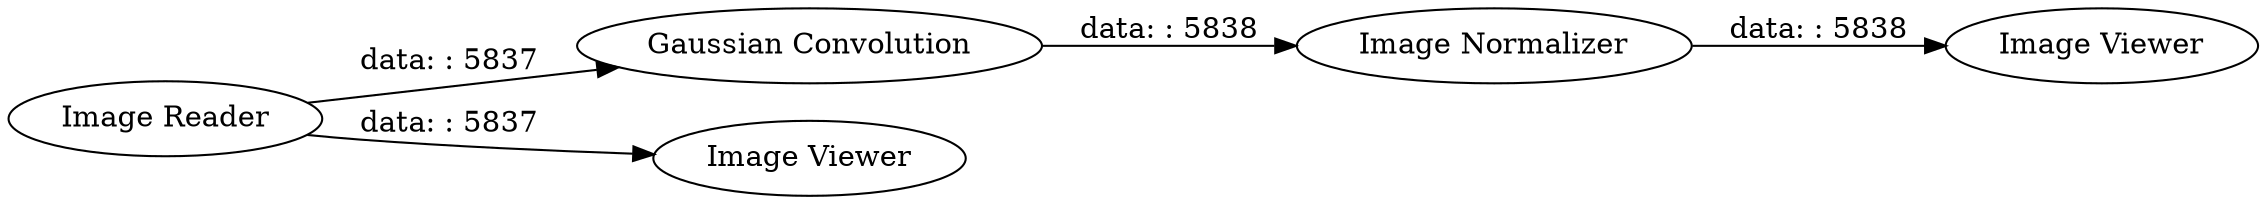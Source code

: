 digraph {
	"-8119531093007336559_3" [label="Image Reader"]
	"-8119531093007336559_5" [label="Image Normalizer"]
	"-8119531093007336559_4" [label="Gaussian Convolution"]
	"-8119531093007336559_7" [label="Image Viewer"]
	"-8119531093007336559_6" [label="Image Viewer"]
	"-8119531093007336559_4" -> "-8119531093007336559_5" [label="data: : 5838"]
	"-8119531093007336559_5" -> "-8119531093007336559_6" [label="data: : 5838"]
	"-8119531093007336559_3" -> "-8119531093007336559_7" [label="data: : 5837"]
	"-8119531093007336559_3" -> "-8119531093007336559_4" [label="data: : 5837"]
	rankdir=LR
}
